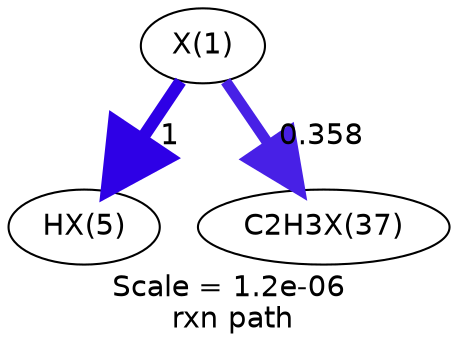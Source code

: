 digraph reaction_paths {
center=1;
s29 -> s30[fontname="Helvetica", style="setlinewidth(6)", arrowsize=3, color="0.7, 1.5, 0.9"
, label=" 1"];
s29 -> s31[fontname="Helvetica", style="setlinewidth(5.23)", arrowsize=2.61, color="0.7, 0.858, 0.9"
, label=" 0.358"];
s29 [ fontname="Helvetica", label="X(1)"];
s30 [ fontname="Helvetica", label="HX(5)"];
s31 [ fontname="Helvetica", label="C2H3X(37)"];
 label = "Scale = 1.2e-06\l rxn path";
 fontname = "Helvetica";
}
